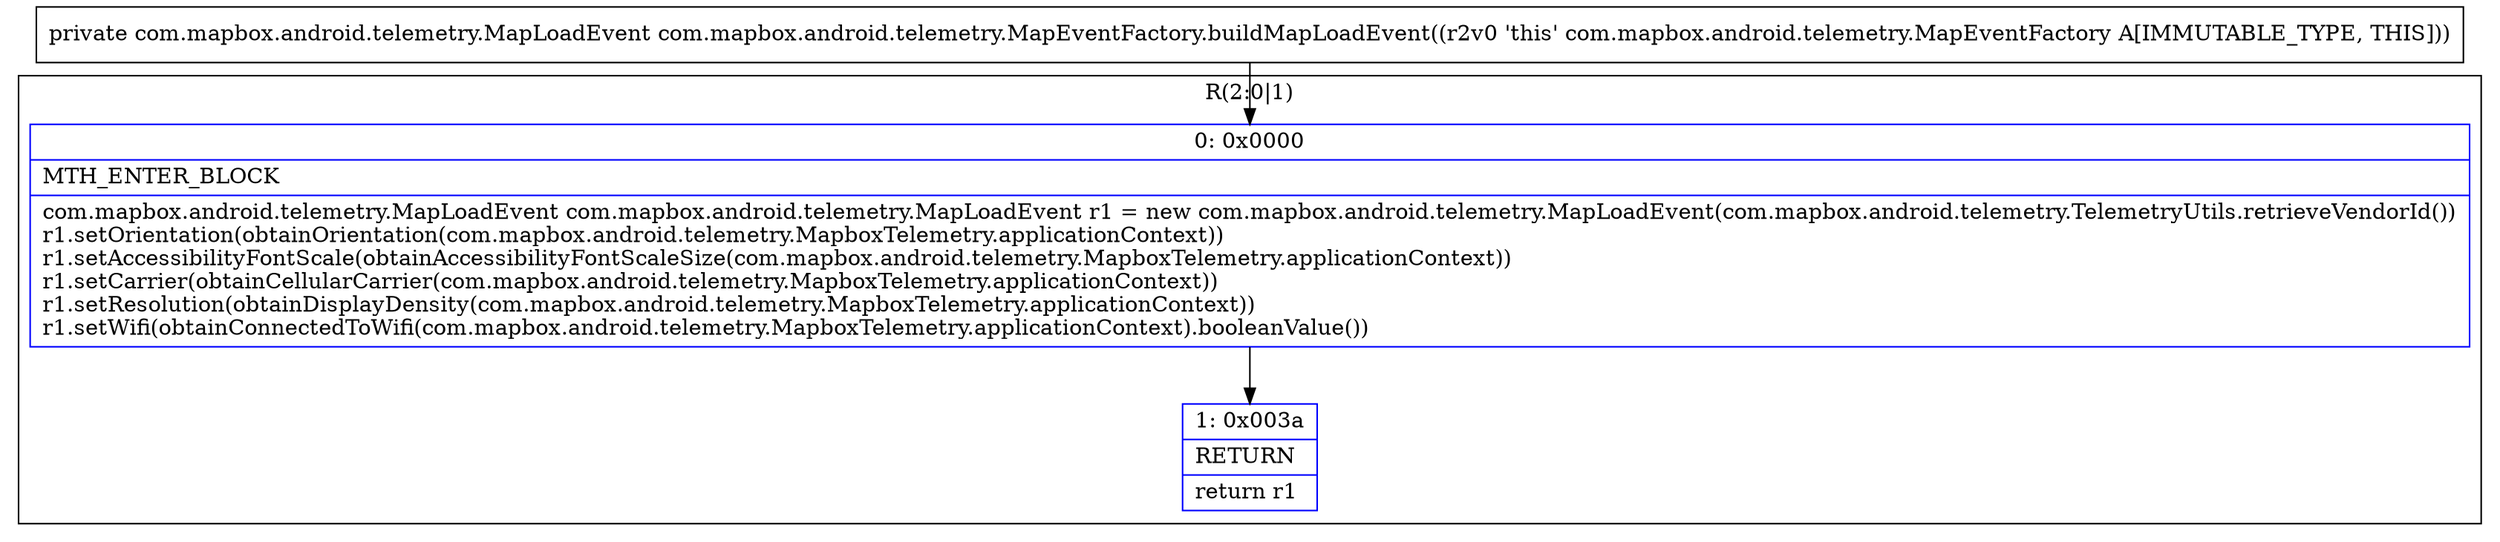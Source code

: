 digraph "CFG forcom.mapbox.android.telemetry.MapEventFactory.buildMapLoadEvent()Lcom\/mapbox\/android\/telemetry\/MapLoadEvent;" {
subgraph cluster_Region_72305742 {
label = "R(2:0|1)";
node [shape=record,color=blue];
Node_0 [shape=record,label="{0\:\ 0x0000|MTH_ENTER_BLOCK\l|com.mapbox.android.telemetry.MapLoadEvent com.mapbox.android.telemetry.MapLoadEvent r1 = new com.mapbox.android.telemetry.MapLoadEvent(com.mapbox.android.telemetry.TelemetryUtils.retrieveVendorId())\lr1.setOrientation(obtainOrientation(com.mapbox.android.telemetry.MapboxTelemetry.applicationContext))\lr1.setAccessibilityFontScale(obtainAccessibilityFontScaleSize(com.mapbox.android.telemetry.MapboxTelemetry.applicationContext))\lr1.setCarrier(obtainCellularCarrier(com.mapbox.android.telemetry.MapboxTelemetry.applicationContext))\lr1.setResolution(obtainDisplayDensity(com.mapbox.android.telemetry.MapboxTelemetry.applicationContext))\lr1.setWifi(obtainConnectedToWifi(com.mapbox.android.telemetry.MapboxTelemetry.applicationContext).booleanValue())\l}"];
Node_1 [shape=record,label="{1\:\ 0x003a|RETURN\l|return r1\l}"];
}
MethodNode[shape=record,label="{private com.mapbox.android.telemetry.MapLoadEvent com.mapbox.android.telemetry.MapEventFactory.buildMapLoadEvent((r2v0 'this' com.mapbox.android.telemetry.MapEventFactory A[IMMUTABLE_TYPE, THIS])) }"];
MethodNode -> Node_0;
Node_0 -> Node_1;
}

